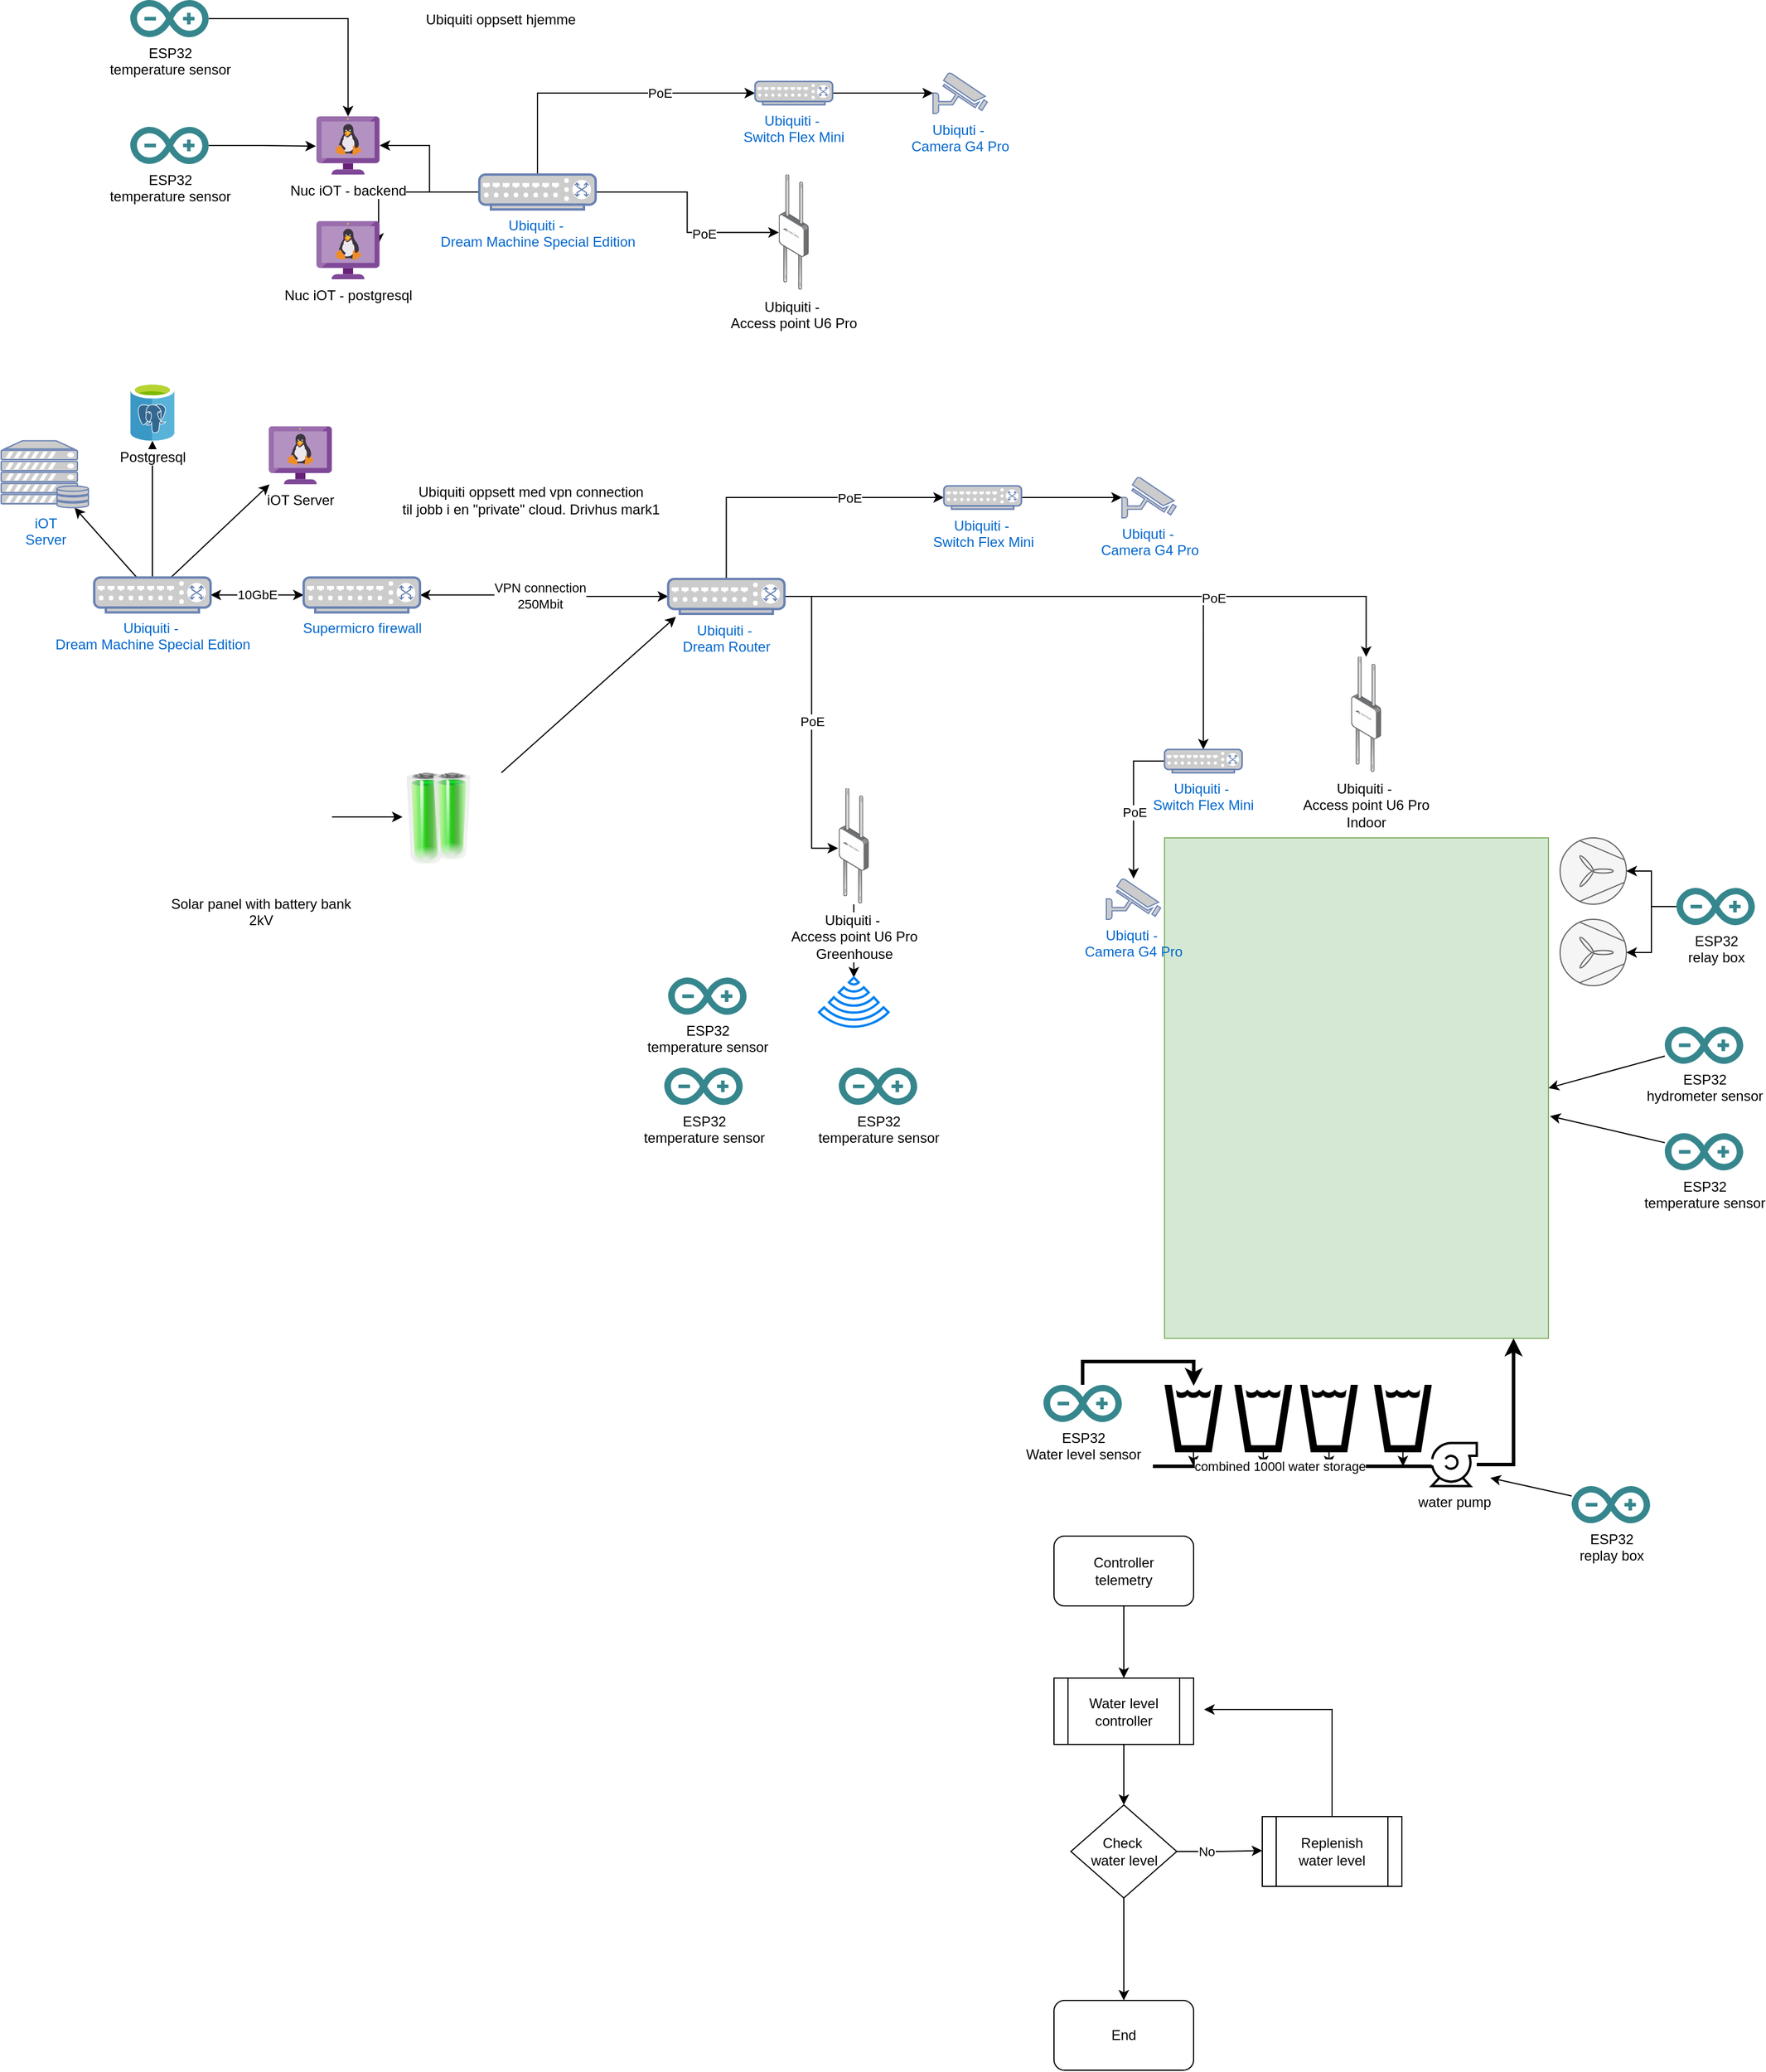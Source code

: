 <mxfile version="21.4.0" type="device">
  <diagram name="Page-1" id="hZcHKNcVIxLBWbeSLt7d">
    <mxGraphModel dx="2605" dy="1026" grid="1" gridSize="10" guides="1" tooltips="1" connect="1" arrows="1" fold="1" page="1" pageScale="1" pageWidth="827" pageHeight="1169" math="0" shadow="0">
      <root>
        <mxCell id="0" />
        <mxCell id="1" parent="0" />
        <mxCell id="SECbUfsUw7zMmMJkthY5-82" value="" style="rounded=0;whiteSpace=wrap;html=1;fillColor=#d5e8d4;strokeColor=#82b366;" vertex="1" parent="1">
          <mxGeometry x="440" y="730" width="330" height="430" as="geometry" />
        </mxCell>
        <mxCell id="SECbUfsUw7zMmMJkthY5-5" style="edgeStyle=orthogonalEdgeStyle;rounded=0;orthogonalLoop=1;jettySize=auto;html=1;" edge="1" parent="1" source="SECbUfsUw7zMmMJkthY5-1" target="SECbUfsUw7zMmMJkthY5-4">
          <mxGeometry relative="1" as="geometry">
            <Array as="points">
              <mxPoint x="-99" y="90" />
            </Array>
          </mxGeometry>
        </mxCell>
        <mxCell id="SECbUfsUw7zMmMJkthY5-6" value="PoE" style="edgeLabel;html=1;align=center;verticalAlign=middle;resizable=0;points=[];" vertex="1" connectable="0" parent="SECbUfsUw7zMmMJkthY5-5">
          <mxGeometry x="0.36" relative="1" as="geometry">
            <mxPoint as="offset" />
          </mxGeometry>
        </mxCell>
        <mxCell id="SECbUfsUw7zMmMJkthY5-10" style="edgeStyle=orthogonalEdgeStyle;rounded=0;orthogonalLoop=1;jettySize=auto;html=1;" edge="1" parent="1" source="SECbUfsUw7zMmMJkthY5-1" target="SECbUfsUw7zMmMJkthY5-9">
          <mxGeometry relative="1" as="geometry" />
        </mxCell>
        <mxCell id="SECbUfsUw7zMmMJkthY5-11" value="PoE" style="edgeLabel;html=1;align=center;verticalAlign=middle;resizable=0;points=[];" vertex="1" connectable="0" parent="SECbUfsUw7zMmMJkthY5-10">
          <mxGeometry x="0.334" y="-1" relative="1" as="geometry">
            <mxPoint as="offset" />
          </mxGeometry>
        </mxCell>
        <mxCell id="SECbUfsUw7zMmMJkthY5-15" style="edgeStyle=orthogonalEdgeStyle;rounded=0;orthogonalLoop=1;jettySize=auto;html=1;exitX=0;exitY=0.5;exitDx=0;exitDy=0;exitPerimeter=0;" edge="1" parent="1" source="SECbUfsUw7zMmMJkthY5-1" target="SECbUfsUw7zMmMJkthY5-13">
          <mxGeometry relative="1" as="geometry" />
        </mxCell>
        <mxCell id="SECbUfsUw7zMmMJkthY5-16" style="edgeStyle=orthogonalEdgeStyle;rounded=0;orthogonalLoop=1;jettySize=auto;html=1;entryX=0.983;entryY=0.388;entryDx=0;entryDy=0;entryPerimeter=0;" edge="1" parent="1" source="SECbUfsUw7zMmMJkthY5-1" target="SECbUfsUw7zMmMJkthY5-14">
          <mxGeometry relative="1" as="geometry" />
        </mxCell>
        <mxCell id="SECbUfsUw7zMmMJkthY5-1" value="Ubiquiti -&amp;nbsp;&lt;br&gt;Dream Machine Special Edition&lt;br&gt;" style="fontColor=#0066CC;verticalAlign=top;verticalLabelPosition=bottom;labelPosition=center;align=center;html=1;outlineConnect=0;fillColor=#CCCCCC;strokeColor=#6881B3;gradientColor=none;gradientDirection=north;strokeWidth=2;shape=mxgraph.networks.switch;" vertex="1" parent="1">
          <mxGeometry x="-149" y="160" width="100" height="30" as="geometry" />
        </mxCell>
        <mxCell id="SECbUfsUw7zMmMJkthY5-8" style="edgeStyle=orthogonalEdgeStyle;rounded=0;orthogonalLoop=1;jettySize=auto;html=1;" edge="1" parent="1" source="SECbUfsUw7zMmMJkthY5-4" target="SECbUfsUw7zMmMJkthY5-7">
          <mxGeometry relative="1" as="geometry" />
        </mxCell>
        <mxCell id="SECbUfsUw7zMmMJkthY5-4" value="Ubiquiti -&amp;nbsp;&lt;br&gt;Switch Flex Mini" style="fontColor=#0066CC;verticalAlign=top;verticalLabelPosition=bottom;labelPosition=center;align=center;html=1;outlineConnect=0;fillColor=#CCCCCC;strokeColor=#6881B3;gradientColor=none;gradientDirection=north;strokeWidth=2;shape=mxgraph.networks.switch;" vertex="1" parent="1">
          <mxGeometry x="88" y="80" width="66.67" height="20" as="geometry" />
        </mxCell>
        <mxCell id="SECbUfsUw7zMmMJkthY5-7" value="Ubiquti -&amp;nbsp;&lt;br&gt;Camera G4 Pro" style="fontColor=#0066CC;verticalAlign=top;verticalLabelPosition=bottom;labelPosition=center;align=center;html=1;outlineConnect=0;fillColor=#CCCCCC;strokeColor=#6881B3;gradientColor=none;gradientDirection=north;strokeWidth=2;shape=mxgraph.networks.security_camera;" vertex="1" parent="1">
          <mxGeometry x="241" y="72.5" width="46.67" height="35" as="geometry" />
        </mxCell>
        <mxCell id="SECbUfsUw7zMmMJkthY5-9" value="Ubiquiti -&amp;nbsp;&lt;br&gt;Access point U6 Pro" style="image;points=[];aspect=fixed;html=1;align=center;shadow=0;dashed=0;image=img/lib/allied_telesis/wireless/Access_Point_Outdoor.svg;" vertex="1" parent="1">
          <mxGeometry x="108.43" y="160" width="25.8" height="99.6" as="geometry" />
        </mxCell>
        <mxCell id="SECbUfsUw7zMmMJkthY5-13" value="Nuc iOT - backend" style="image;sketch=0;aspect=fixed;html=1;points=[];align=center;fontSize=12;image=img/lib/mscae/VM_Linux_Non_Azure.svg;" vertex="1" parent="1">
          <mxGeometry x="-289" y="110" width="54.35" height="50" as="geometry" />
        </mxCell>
        <mxCell id="SECbUfsUw7zMmMJkthY5-14" value="Nuc iOT - postgresql" style="image;sketch=0;aspect=fixed;html=1;points=[];align=center;fontSize=12;image=img/lib/mscae/VM_Linux_Non_Azure.svg;" vertex="1" parent="1">
          <mxGeometry x="-289" y="200.0" width="54.35" height="50" as="geometry" />
        </mxCell>
        <mxCell id="SECbUfsUw7zMmMJkthY5-25" style="edgeStyle=orthogonalEdgeStyle;rounded=0;orthogonalLoop=1;jettySize=auto;html=1;" edge="1" parent="1" source="SECbUfsUw7zMmMJkthY5-17" target="SECbUfsUw7zMmMJkthY5-13">
          <mxGeometry relative="1" as="geometry" />
        </mxCell>
        <mxCell id="SECbUfsUw7zMmMJkthY5-17" value="ESP32&lt;br&gt;temperature sensor&lt;br&gt;" style="dashed=0;outlineConnect=0;html=1;align=center;labelPosition=center;verticalLabelPosition=bottom;verticalAlign=top;shape=mxgraph.weblogos.arduino;fillColor=#36868D;strokeColor=none" vertex="1" parent="1">
          <mxGeometry x="-449" y="10" width="67.4" height="32" as="geometry" />
        </mxCell>
        <mxCell id="SECbUfsUw7zMmMJkthY5-26" style="edgeStyle=orthogonalEdgeStyle;rounded=0;orthogonalLoop=1;jettySize=auto;html=1;entryX=-0.007;entryY=0.512;entryDx=0;entryDy=0;entryPerimeter=0;" edge="1" parent="1" source="SECbUfsUw7zMmMJkthY5-19" target="SECbUfsUw7zMmMJkthY5-13">
          <mxGeometry relative="1" as="geometry" />
        </mxCell>
        <mxCell id="SECbUfsUw7zMmMJkthY5-19" value="ESP32&lt;br style=&quot;border-color: var(--border-color);&quot;&gt;temperature sensor" style="dashed=0;outlineConnect=0;html=1;align=center;labelPosition=center;verticalLabelPosition=bottom;verticalAlign=top;shape=mxgraph.weblogos.arduino;fillColor=#36868D;strokeColor=none" vertex="1" parent="1">
          <mxGeometry x="-449" y="119" width="67.4" height="32" as="geometry" />
        </mxCell>
        <mxCell id="SECbUfsUw7zMmMJkthY5-27" style="edgeStyle=orthogonalEdgeStyle;rounded=0;orthogonalLoop=1;jettySize=auto;html=1;" edge="1" parent="1" source="SECbUfsUw7zMmMJkthY5-33" target="SECbUfsUw7zMmMJkthY5-35">
          <mxGeometry relative="1" as="geometry">
            <Array as="points">
              <mxPoint x="63" y="437.5" />
            </Array>
          </mxGeometry>
        </mxCell>
        <mxCell id="SECbUfsUw7zMmMJkthY5-28" value="PoE" style="edgeLabel;html=1;align=center;verticalAlign=middle;resizable=0;points=[];" vertex="1" connectable="0" parent="SECbUfsUw7zMmMJkthY5-27">
          <mxGeometry x="0.36" relative="1" as="geometry">
            <mxPoint as="offset" />
          </mxGeometry>
        </mxCell>
        <mxCell id="SECbUfsUw7zMmMJkthY5-29" style="edgeStyle=orthogonalEdgeStyle;rounded=0;orthogonalLoop=1;jettySize=auto;html=1;" edge="1" parent="1" source="SECbUfsUw7zMmMJkthY5-33" target="SECbUfsUw7zMmMJkthY5-37">
          <mxGeometry relative="1" as="geometry" />
        </mxCell>
        <mxCell id="SECbUfsUw7zMmMJkthY5-30" value="PoE" style="edgeLabel;html=1;align=center;verticalAlign=middle;resizable=0;points=[];" vertex="1" connectable="0" parent="SECbUfsUw7zMmMJkthY5-29">
          <mxGeometry x="0.334" y="-1" relative="1" as="geometry">
            <mxPoint as="offset" />
          </mxGeometry>
        </mxCell>
        <mxCell id="SECbUfsUw7zMmMJkthY5-46" style="edgeStyle=orthogonalEdgeStyle;rounded=0;orthogonalLoop=1;jettySize=auto;html=1;startArrow=classic;startFill=1;" edge="1" parent="1" source="SECbUfsUw7zMmMJkthY5-33" target="SECbUfsUw7zMmMJkthY5-45">
          <mxGeometry relative="1" as="geometry" />
        </mxCell>
        <mxCell id="SECbUfsUw7zMmMJkthY5-51" value="&lt;br&gt;" style="edgeLabel;html=1;align=center;verticalAlign=middle;resizable=0;points=[];" vertex="1" connectable="0" parent="SECbUfsUw7zMmMJkthY5-46">
          <mxGeometry x="0.305" y="-1" relative="1" as="geometry">
            <mxPoint as="offset" />
          </mxGeometry>
        </mxCell>
        <mxCell id="SECbUfsUw7zMmMJkthY5-52" value="VPN connection&lt;br&gt;250Mbit" style="edgeLabel;html=1;align=center;verticalAlign=middle;resizable=0;points=[];" vertex="1" connectable="0" parent="SECbUfsUw7zMmMJkthY5-46">
          <mxGeometry x="0.039" relative="1" as="geometry">
            <mxPoint as="offset" />
          </mxGeometry>
        </mxCell>
        <mxCell id="SECbUfsUw7zMmMJkthY5-59" value="PoE" style="edgeStyle=orthogonalEdgeStyle;rounded=0;orthogonalLoop=1;jettySize=auto;html=1;exitX=1;exitY=0.5;exitDx=0;exitDy=0;exitPerimeter=0;entryX=-0.024;entryY=0.516;entryDx=0;entryDy=0;entryPerimeter=0;" edge="1" parent="1" source="SECbUfsUw7zMmMJkthY5-33" target="SECbUfsUw7zMmMJkthY5-60">
          <mxGeometry relative="1" as="geometry">
            <mxPoint x="140" y="737.5" as="targetPoint" />
          </mxGeometry>
        </mxCell>
        <mxCell id="SECbUfsUw7zMmMJkthY5-33" value="Ubiquiti -&amp;nbsp;&lt;br&gt;Dream Router" style="fontColor=#0066CC;verticalAlign=top;verticalLabelPosition=bottom;labelPosition=center;align=center;html=1;outlineConnect=0;fillColor=#CCCCCC;strokeColor=#6881B3;gradientColor=none;gradientDirection=north;strokeWidth=2;shape=mxgraph.networks.switch;" vertex="1" parent="1">
          <mxGeometry x="13.33" y="507.5" width="100" height="30" as="geometry" />
        </mxCell>
        <mxCell id="SECbUfsUw7zMmMJkthY5-34" style="edgeStyle=orthogonalEdgeStyle;rounded=0;orthogonalLoop=1;jettySize=auto;html=1;" edge="1" parent="1" source="SECbUfsUw7zMmMJkthY5-35" target="SECbUfsUw7zMmMJkthY5-36">
          <mxGeometry relative="1" as="geometry" />
        </mxCell>
        <mxCell id="SECbUfsUw7zMmMJkthY5-35" value="Ubiquiti -&amp;nbsp;&lt;br&gt;Switch Flex Mini" style="fontColor=#0066CC;verticalAlign=top;verticalLabelPosition=bottom;labelPosition=center;align=center;html=1;outlineConnect=0;fillColor=#CCCCCC;strokeColor=#6881B3;gradientColor=none;gradientDirection=north;strokeWidth=2;shape=mxgraph.networks.switch;" vertex="1" parent="1">
          <mxGeometry x="250.33" y="427.5" width="66.67" height="20" as="geometry" />
        </mxCell>
        <mxCell id="SECbUfsUw7zMmMJkthY5-36" value="Ubiquti -&amp;nbsp;&lt;br&gt;Camera G4 Pro" style="fontColor=#0066CC;verticalAlign=top;verticalLabelPosition=bottom;labelPosition=center;align=center;html=1;outlineConnect=0;fillColor=#CCCCCC;strokeColor=#6881B3;gradientColor=none;gradientDirection=north;strokeWidth=2;shape=mxgraph.networks.security_camera;" vertex="1" parent="1">
          <mxGeometry x="403.33" y="420" width="46.67" height="35" as="geometry" />
        </mxCell>
        <mxCell id="SECbUfsUw7zMmMJkthY5-37" value="Ubiquiti -&amp;nbsp;&lt;br&gt;Access point U6 Pro&lt;br&gt;Indoor" style="image;points=[];aspect=fixed;html=1;align=center;shadow=0;dashed=0;image=img/lib/allied_telesis/wireless/Access_Point_Outdoor.svg;" vertex="1" parent="1">
          <mxGeometry x="600.43" y="574.4" width="25.8" height="99.6" as="geometry" />
        </mxCell>
        <mxCell id="SECbUfsUw7zMmMJkthY5-48" value="10GbE" style="edgeStyle=orthogonalEdgeStyle;rounded=0;orthogonalLoop=1;jettySize=auto;html=1;entryX=1;entryY=0.5;entryDx=0;entryDy=0;entryPerimeter=0;startArrow=classic;startFill=1;" edge="1" parent="1" source="SECbUfsUw7zMmMJkthY5-45" target="SECbUfsUw7zMmMJkthY5-47">
          <mxGeometry relative="1" as="geometry" />
        </mxCell>
        <mxCell id="SECbUfsUw7zMmMJkthY5-45" value="Supermicro firewall" style="fontColor=#0066CC;verticalAlign=top;verticalLabelPosition=bottom;labelPosition=center;align=center;html=1;outlineConnect=0;fillColor=#CCCCCC;strokeColor=#6881B3;gradientColor=none;gradientDirection=north;strokeWidth=2;shape=mxgraph.networks.switch;" vertex="1" parent="1">
          <mxGeometry x="-300" y="506.25" width="100" height="30" as="geometry" />
        </mxCell>
        <mxCell id="SECbUfsUw7zMmMJkthY5-55" style="rounded=0;orthogonalLoop=1;jettySize=auto;html=1;" edge="1" parent="1" source="SECbUfsUw7zMmMJkthY5-47" target="SECbUfsUw7zMmMJkthY5-53">
          <mxGeometry relative="1" as="geometry" />
        </mxCell>
        <mxCell id="SECbUfsUw7zMmMJkthY5-57" style="rounded=0;orthogonalLoop=1;jettySize=auto;html=1;" edge="1" parent="1" source="SECbUfsUw7zMmMJkthY5-47" target="SECbUfsUw7zMmMJkthY5-49">
          <mxGeometry relative="1" as="geometry" />
        </mxCell>
        <mxCell id="SECbUfsUw7zMmMJkthY5-58" style="edgeStyle=orthogonalEdgeStyle;rounded=0;orthogonalLoop=1;jettySize=auto;html=1;" edge="1" parent="1" source="SECbUfsUw7zMmMJkthY5-47" target="SECbUfsUw7zMmMJkthY5-50">
          <mxGeometry relative="1" as="geometry" />
        </mxCell>
        <mxCell id="SECbUfsUw7zMmMJkthY5-47" value="Ubiquiti -&amp;nbsp;&lt;br&gt;Dream Machine Special Edition&lt;br&gt;" style="fontColor=#0066CC;verticalAlign=top;verticalLabelPosition=bottom;labelPosition=center;align=center;html=1;outlineConnect=0;fillColor=#CCCCCC;strokeColor=#6881B3;gradientColor=none;gradientDirection=north;strokeWidth=2;shape=mxgraph.networks.switch;" vertex="1" parent="1">
          <mxGeometry x="-480" y="506.25" width="100" height="30" as="geometry" />
        </mxCell>
        <mxCell id="SECbUfsUw7zMmMJkthY5-49" value="iOT Server" style="image;sketch=0;aspect=fixed;html=1;points=[];align=center;fontSize=12;image=img/lib/mscae/VM_Linux_Non_Azure.svg;" vertex="1" parent="1">
          <mxGeometry x="-330" y="376.25" width="54.35" height="50" as="geometry" />
        </mxCell>
        <mxCell id="SECbUfsUw7zMmMJkthY5-50" value="Postgresql" style="image;sketch=0;aspect=fixed;html=1;points=[];align=center;fontSize=12;image=img/lib/mscae/Azure_Database_for_PostgreSQL_servers.svg;" vertex="1" parent="1">
          <mxGeometry x="-449" y="338.75" width="38" height="50" as="geometry" />
        </mxCell>
        <mxCell id="SECbUfsUw7zMmMJkthY5-53" value="iOT &lt;br&gt;Server" style="fontColor=#0066CC;verticalAlign=top;verticalLabelPosition=bottom;labelPosition=center;align=center;html=1;outlineConnect=0;fillColor=#CCCCCC;strokeColor=#6881B3;gradientColor=none;gradientDirection=north;strokeWidth=2;shape=mxgraph.networks.server_storage;" vertex="1" parent="1">
          <mxGeometry x="-560" y="388.75" width="75" height="57.5" as="geometry" />
        </mxCell>
        <mxCell id="SECbUfsUw7zMmMJkthY5-70" value="" style="edgeStyle=orthogonalEdgeStyle;rounded=0;orthogonalLoop=1;jettySize=auto;html=1;" edge="1" parent="1" source="SECbUfsUw7zMmMJkthY5-60" target="SECbUfsUw7zMmMJkthY5-65">
          <mxGeometry relative="1" as="geometry" />
        </mxCell>
        <mxCell id="SECbUfsUw7zMmMJkthY5-60" value="Ubiquiti -&amp;nbsp;&lt;br&gt;Access point U6 Pro&lt;br&gt;Greenhouse" style="image;points=[];aspect=fixed;html=1;align=center;shadow=0;dashed=0;image=img/lib/allied_telesis/wireless/Access_Point_Outdoor.svg;" vertex="1" parent="1">
          <mxGeometry x="160" y="687.5" width="25.8" height="99.6" as="geometry" />
        </mxCell>
        <mxCell id="SECbUfsUw7zMmMJkthY5-62" value="ESP32&lt;br&gt;temperature sensor&lt;br&gt;" style="dashed=0;outlineConnect=0;html=1;align=center;labelPosition=center;verticalLabelPosition=bottom;verticalAlign=top;shape=mxgraph.weblogos.arduino;fillColor=#36868D;strokeColor=none" vertex="1" parent="1">
          <mxGeometry x="13.33" y="850" width="67.4" height="32" as="geometry" />
        </mxCell>
        <mxCell id="SECbUfsUw7zMmMJkthY5-63" value="ESP32&lt;br&gt;temperature sensor&lt;br&gt;" style="dashed=0;outlineConnect=0;html=1;align=center;labelPosition=center;verticalLabelPosition=bottom;verticalAlign=top;shape=mxgraph.weblogos.arduino;fillColor=#36868D;strokeColor=none" vertex="1" parent="1">
          <mxGeometry x="160" y="927.5" width="67.4" height="32" as="geometry" />
        </mxCell>
        <mxCell id="SECbUfsUw7zMmMJkthY5-64" value="ESP32&lt;br&gt;temperature sensor&lt;br&gt;" style="dashed=0;outlineConnect=0;html=1;align=center;labelPosition=center;verticalLabelPosition=bottom;verticalAlign=top;shape=mxgraph.weblogos.arduino;fillColor=#36868D;strokeColor=none" vertex="1" parent="1">
          <mxGeometry x="10.0" y="927.5" width="67.4" height="32" as="geometry" />
        </mxCell>
        <mxCell id="SECbUfsUw7zMmMJkthY5-65" value="" style="html=1;verticalLabelPosition=bottom;align=center;labelBackgroundColor=#ffffff;verticalAlign=top;strokeWidth=2;strokeColor=#0080F0;shadow=0;dashed=0;shape=mxgraph.ios7.icons.wifi;pointerEvents=1;rotation=-180;" vertex="1" parent="1">
          <mxGeometry x="143.05" y="850" width="59.7" height="42.21" as="geometry" />
        </mxCell>
        <mxCell id="SECbUfsUw7zMmMJkthY5-71" value="Ubiquiti oppsett hjemme" style="text;html=1;align=center;verticalAlign=middle;resizable=0;points=[];autosize=1;strokeColor=none;fillColor=none;" vertex="1" parent="1">
          <mxGeometry x="-206.25" y="12" width="150" height="30" as="geometry" />
        </mxCell>
        <mxCell id="SECbUfsUw7zMmMJkthY5-72" value="Ubiquiti oppsett med vpn connection&lt;br&gt;til jobb i en &quot;private&quot; cloud. Drivhus mark1" style="text;html=1;align=center;verticalAlign=middle;resizable=0;points=[];autosize=1;strokeColor=none;fillColor=none;" vertex="1" parent="1">
          <mxGeometry x="-225" y="420" width="240" height="40" as="geometry" />
        </mxCell>
        <mxCell id="SECbUfsUw7zMmMJkthY5-80" style="edgeStyle=orthogonalEdgeStyle;rounded=0;orthogonalLoop=1;jettySize=auto;html=1;" edge="1" parent="1" source="SECbUfsUw7zMmMJkthY5-73" target="SECbUfsUw7zMmMJkthY5-75">
          <mxGeometry relative="1" as="geometry" />
        </mxCell>
        <mxCell id="SECbUfsUw7zMmMJkthY5-73" value="Solar panel with battery bank&lt;br&gt;2kV" style="shape=image;html=1;verticalAlign=top;verticalLabelPosition=bottom;labelBackgroundColor=#ffffff;imageAspect=0;aspect=fixed;image=https://cdn2.iconfinder.com/data/icons/business-and-education-1/512/133_Solar_Panel_Energy_technology_smart_city_technology_smart-128.png" vertex="1" parent="1">
          <mxGeometry x="-397.65" y="651" width="122" height="122" as="geometry" />
        </mxCell>
        <mxCell id="SECbUfsUw7zMmMJkthY5-74" value="" style="image;html=1;image=img/lib/clip_art/general/Battery_100_128x128.png" vertex="1" parent="1">
          <mxGeometry x="-234.65" y="674" width="80" height="80" as="geometry" />
        </mxCell>
        <mxCell id="SECbUfsUw7zMmMJkthY5-77" style="rounded=0;orthogonalLoop=1;jettySize=auto;html=1;" edge="1" parent="1" source="SECbUfsUw7zMmMJkthY5-75">
          <mxGeometry relative="1" as="geometry">
            <mxPoint x="20" y="540" as="targetPoint" />
          </mxGeometry>
        </mxCell>
        <mxCell id="SECbUfsUw7zMmMJkthY5-75" value="" style="image;html=1;image=img/lib/clip_art/general/Battery_100_128x128.png" vertex="1" parent="1">
          <mxGeometry x="-215" y="674" width="85" height="76" as="geometry" />
        </mxCell>
        <mxCell id="SECbUfsUw7zMmMJkthY5-91" style="edgeStyle=orthogonalEdgeStyle;rounded=0;orthogonalLoop=1;jettySize=auto;html=1;exitX=0.5;exitY=1;exitDx=0;exitDy=0;exitPerimeter=0;" edge="1" parent="1" source="SECbUfsUw7zMmMJkthY5-83">
          <mxGeometry relative="1" as="geometry">
            <mxPoint x="465" y="1270" as="targetPoint" />
          </mxGeometry>
        </mxCell>
        <mxCell id="SECbUfsUw7zMmMJkthY5-83" value="" style="shape=mxgraph.signs.food.drinking_water_1;html=1;pointerEvents=1;fillColor=#000000;strokeColor=none;verticalLabelPosition=bottom;verticalAlign=top;align=center;" vertex="1" parent="1">
          <mxGeometry x="440" y="1200" width="49.71" height="58" as="geometry" />
        </mxCell>
        <mxCell id="SECbUfsUw7zMmMJkthY5-92" style="edgeStyle=orthogonalEdgeStyle;rounded=0;orthogonalLoop=1;jettySize=auto;html=1;exitX=0.5;exitY=1;exitDx=0;exitDy=0;exitPerimeter=0;" edge="1" parent="1" source="SECbUfsUw7zMmMJkthY5-85">
          <mxGeometry relative="1" as="geometry">
            <mxPoint x="525" y="1270" as="targetPoint" />
          </mxGeometry>
        </mxCell>
        <mxCell id="SECbUfsUw7zMmMJkthY5-85" value="" style="shape=mxgraph.signs.food.drinking_water_1;html=1;pointerEvents=1;fillColor=#000000;strokeColor=none;verticalLabelPosition=bottom;verticalAlign=top;align=center;" vertex="1" parent="1">
          <mxGeometry x="500" y="1200" width="49.71" height="58" as="geometry" />
        </mxCell>
        <mxCell id="SECbUfsUw7zMmMJkthY5-93" style="edgeStyle=orthogonalEdgeStyle;rounded=0;orthogonalLoop=1;jettySize=auto;html=1;exitX=0.5;exitY=1;exitDx=0;exitDy=0;exitPerimeter=0;" edge="1" parent="1" source="SECbUfsUw7zMmMJkthY5-87">
          <mxGeometry relative="1" as="geometry">
            <mxPoint x="581.5" y="1270" as="targetPoint" />
          </mxGeometry>
        </mxCell>
        <mxCell id="SECbUfsUw7zMmMJkthY5-87" value="" style="shape=mxgraph.signs.food.drinking_water_1;html=1;pointerEvents=1;fillColor=#000000;strokeColor=none;verticalLabelPosition=bottom;verticalAlign=top;align=center;" vertex="1" parent="1">
          <mxGeometry x="556.52" y="1200" width="49.71" height="58" as="geometry" />
        </mxCell>
        <mxCell id="SECbUfsUw7zMmMJkthY5-94" style="edgeStyle=orthogonalEdgeStyle;rounded=0;orthogonalLoop=1;jettySize=auto;html=1;exitX=0.5;exitY=1;exitDx=0;exitDy=0;exitPerimeter=0;" edge="1" parent="1" source="SECbUfsUw7zMmMJkthY5-88">
          <mxGeometry relative="1" as="geometry">
            <mxPoint x="645" y="1270" as="targetPoint" />
          </mxGeometry>
        </mxCell>
        <mxCell id="SECbUfsUw7zMmMJkthY5-88" value="" style="shape=mxgraph.signs.food.drinking_water_1;html=1;pointerEvents=1;fillColor=#000000;strokeColor=none;verticalLabelPosition=bottom;verticalAlign=top;align=center;" vertex="1" parent="1">
          <mxGeometry x="620" y="1200" width="49.71" height="58" as="geometry" />
        </mxCell>
        <mxCell id="SECbUfsUw7zMmMJkthY5-89" value="" style="endArrow=none;html=1;rounded=0;strokeWidth=3;" edge="1" parent="1">
          <mxGeometry width="50" height="50" relative="1" as="geometry">
            <mxPoint x="430" y="1270" as="sourcePoint" />
            <mxPoint x="669.71" y="1270" as="targetPoint" />
          </mxGeometry>
        </mxCell>
        <mxCell id="SECbUfsUw7zMmMJkthY5-135" value="combined 1000l water storage" style="edgeLabel;html=1;align=center;verticalAlign=middle;resizable=0;points=[];" vertex="1" connectable="0" parent="SECbUfsUw7zMmMJkthY5-89">
          <mxGeometry x="-0.096" relative="1" as="geometry">
            <mxPoint as="offset" />
          </mxGeometry>
        </mxCell>
        <mxCell id="SECbUfsUw7zMmMJkthY5-97" style="edgeStyle=orthogonalEdgeStyle;rounded=0;orthogonalLoop=1;jettySize=auto;html=1;strokeWidth=3;" edge="1" parent="1" source="SECbUfsUw7zMmMJkthY5-95" target="SECbUfsUw7zMmMJkthY5-82">
          <mxGeometry relative="1" as="geometry">
            <mxPoint x="740" y="1170" as="targetPoint" />
            <Array as="points">
              <mxPoint x="740" y="1269" />
            </Array>
          </mxGeometry>
        </mxCell>
        <mxCell id="SECbUfsUw7zMmMJkthY5-95" value="water pump" style="shape=mxgraph.pid.pumps.centrifugal_pump_1;html=1;pointerEvents=1;align=center;verticalLabelPosition=bottom;verticalAlign=top;dashed=0;strokeWidth=2;" vertex="1" parent="1">
          <mxGeometry x="669.71" y="1250" width="38.66" height="37" as="geometry" />
        </mxCell>
        <mxCell id="SECbUfsUw7zMmMJkthY5-98" value="" style="shape=image;html=1;verticalAlign=top;verticalLabelPosition=bottom;labelBackgroundColor=#ffffff;imageAspect=0;aspect=fixed;image=https://cdn0.iconfinder.com/data/icons/construction-2-21/512/construction-industry-building-41-128.png" vertex="1" parent="1">
          <mxGeometry x="605" y="1002" width="158" height="158" as="geometry" />
        </mxCell>
        <mxCell id="SECbUfsUw7zMmMJkthY5-99" value="" style="shape=image;html=1;verticalAlign=top;verticalLabelPosition=bottom;labelBackgroundColor=#ffffff;imageAspect=0;aspect=fixed;image=https://cdn1.iconfinder.com/data/icons/icons-for-a-site-1/64/advantage_eco_friendly-128.png" vertex="1" parent="1">
          <mxGeometry x="460" y="1076.25" width="69" height="69" as="geometry" />
        </mxCell>
        <mxCell id="SECbUfsUw7zMmMJkthY5-100" value="" style="shape=image;html=1;verticalAlign=top;verticalLabelPosition=bottom;labelBackgroundColor=#ffffff;imageAspect=0;aspect=fixed;image=https://cdn1.iconfinder.com/data/icons/icons-for-a-site-1/64/advantage_eco_friendly-128.png" vertex="1" parent="1">
          <mxGeometry x="460" y="994.75" width="69" height="69" as="geometry" />
        </mxCell>
        <mxCell id="SECbUfsUw7zMmMJkthY5-101" value="" style="shape=image;html=1;verticalAlign=top;verticalLabelPosition=bottom;labelBackgroundColor=#ffffff;imageAspect=0;aspect=fixed;image=https://cdn1.iconfinder.com/data/icons/icons-for-a-site-1/64/advantage_eco_friendly-128.png" vertex="1" parent="1">
          <mxGeometry x="460" y="914.75" width="69" height="69" as="geometry" />
        </mxCell>
        <mxCell id="SECbUfsUw7zMmMJkthY5-102" value="" style="shape=image;html=1;verticalAlign=top;verticalLabelPosition=bottom;labelBackgroundColor=#ffffff;imageAspect=0;aspect=fixed;image=https://cdn1.iconfinder.com/data/icons/icons-for-a-site-1/64/advantage_eco_friendly-128.png" vertex="1" parent="1">
          <mxGeometry x="460" y="827.75" width="69" height="69" as="geometry" />
        </mxCell>
        <mxCell id="SECbUfsUw7zMmMJkthY5-103" value="" style="shape=image;html=1;verticalAlign=top;verticalLabelPosition=bottom;labelBackgroundColor=#ffffff;imageAspect=0;aspect=fixed;image=https://cdn1.iconfinder.com/data/icons/icons-for-a-site-1/64/advantage_eco_friendly-128.png" vertex="1" parent="1">
          <mxGeometry x="460" y="744.75" width="69" height="69" as="geometry" />
        </mxCell>
        <mxCell id="SECbUfsUw7zMmMJkthY5-104" value="" style="shape=image;html=1;verticalAlign=top;verticalLabelPosition=bottom;labelBackgroundColor=#ffffff;imageAspect=0;aspect=fixed;image=https://cdn1.iconfinder.com/data/icons/icons-for-a-site-1/64/advantage_eco_friendly-128.png" vertex="1" parent="1">
          <mxGeometry x="531.43" y="1074.75" width="69" height="69" as="geometry" />
        </mxCell>
        <mxCell id="SECbUfsUw7zMmMJkthY5-105" value="" style="shape=image;html=1;verticalAlign=top;verticalLabelPosition=bottom;labelBackgroundColor=#ffffff;imageAspect=0;aspect=fixed;image=https://cdn1.iconfinder.com/data/icons/icons-for-a-site-1/64/advantage_eco_friendly-128.png" vertex="1" parent="1">
          <mxGeometry x="531.43" y="993.25" width="69" height="69" as="geometry" />
        </mxCell>
        <mxCell id="SECbUfsUw7zMmMJkthY5-106" value="" style="shape=image;html=1;verticalAlign=top;verticalLabelPosition=bottom;labelBackgroundColor=#ffffff;imageAspect=0;aspect=fixed;image=https://cdn1.iconfinder.com/data/icons/icons-for-a-site-1/64/advantage_eco_friendly-128.png" vertex="1" parent="1">
          <mxGeometry x="531.43" y="913.25" width="69" height="69" as="geometry" />
        </mxCell>
        <mxCell id="SECbUfsUw7zMmMJkthY5-107" value="" style="shape=image;html=1;verticalAlign=top;verticalLabelPosition=bottom;labelBackgroundColor=#ffffff;imageAspect=0;aspect=fixed;image=https://cdn1.iconfinder.com/data/icons/icons-for-a-site-1/64/advantage_eco_friendly-128.png" vertex="1" parent="1">
          <mxGeometry x="531.43" y="826.25" width="69" height="69" as="geometry" />
        </mxCell>
        <mxCell id="SECbUfsUw7zMmMJkthY5-108" value="" style="shape=image;html=1;verticalAlign=top;verticalLabelPosition=bottom;labelBackgroundColor=#ffffff;imageAspect=0;aspect=fixed;image=https://cdn1.iconfinder.com/data/icons/icons-for-a-site-1/64/advantage_eco_friendly-128.png" vertex="1" parent="1">
          <mxGeometry x="531.43" y="743.25" width="69" height="69" as="geometry" />
        </mxCell>
        <mxCell id="SECbUfsUw7zMmMJkthY5-109" value="" style="shape=image;html=1;verticalAlign=top;verticalLabelPosition=bottom;labelBackgroundColor=#ffffff;imageAspect=0;aspect=fixed;image=https://cdn1.iconfinder.com/data/icons/icons-for-a-site-1/64/advantage_eco_friendly-128.png" vertex="1" parent="1">
          <mxGeometry x="606.23" y="912.75" width="69" height="69" as="geometry" />
        </mxCell>
        <mxCell id="SECbUfsUw7zMmMJkthY5-110" value="" style="shape=image;html=1;verticalAlign=top;verticalLabelPosition=bottom;labelBackgroundColor=#ffffff;imageAspect=0;aspect=fixed;image=https://cdn1.iconfinder.com/data/icons/icons-for-a-site-1/64/advantage_eco_friendly-128.png" vertex="1" parent="1">
          <mxGeometry x="606.23" y="825.75" width="69" height="69" as="geometry" />
        </mxCell>
        <mxCell id="SECbUfsUw7zMmMJkthY5-111" value="" style="shape=image;html=1;verticalAlign=top;verticalLabelPosition=bottom;labelBackgroundColor=#ffffff;imageAspect=0;aspect=fixed;image=https://cdn1.iconfinder.com/data/icons/icons-for-a-site-1/64/advantage_eco_friendly-128.png" vertex="1" parent="1">
          <mxGeometry x="606.23" y="742.75" width="69" height="69" as="geometry" />
        </mxCell>
        <mxCell id="SECbUfsUw7zMmMJkthY5-112" value="" style="shape=image;html=1;verticalAlign=top;verticalLabelPosition=bottom;labelBackgroundColor=#ffffff;imageAspect=0;aspect=fixed;image=https://cdn1.iconfinder.com/data/icons/icons-for-a-site-1/64/advantage_eco_friendly-128.png" vertex="1" parent="1">
          <mxGeometry x="675.23" y="912.75" width="69" height="69" as="geometry" />
        </mxCell>
        <mxCell id="SECbUfsUw7zMmMJkthY5-113" value="" style="shape=image;html=1;verticalAlign=top;verticalLabelPosition=bottom;labelBackgroundColor=#ffffff;imageAspect=0;aspect=fixed;image=https://cdn1.iconfinder.com/data/icons/icons-for-a-site-1/64/advantage_eco_friendly-128.png" vertex="1" parent="1">
          <mxGeometry x="675.23" y="825.75" width="69" height="69" as="geometry" />
        </mxCell>
        <mxCell id="SECbUfsUw7zMmMJkthY5-114" value="" style="shape=image;html=1;verticalAlign=top;verticalLabelPosition=bottom;labelBackgroundColor=#ffffff;imageAspect=0;aspect=fixed;image=https://cdn1.iconfinder.com/data/icons/icons-for-a-site-1/64/advantage_eco_friendly-128.png" vertex="1" parent="1">
          <mxGeometry x="675.23" y="742.75" width="69" height="69" as="geometry" />
        </mxCell>
        <mxCell id="SECbUfsUw7zMmMJkthY5-117" style="edgeStyle=orthogonalEdgeStyle;rounded=0;orthogonalLoop=1;jettySize=auto;html=1;entryX=0.504;entryY=0.016;entryDx=0;entryDy=0;entryPerimeter=0;strokeWidth=3;" edge="1" parent="1" source="SECbUfsUw7zMmMJkthY5-115" target="SECbUfsUw7zMmMJkthY5-83">
          <mxGeometry relative="1" as="geometry">
            <Array as="points">
              <mxPoint x="370" y="1180" />
              <mxPoint x="465" y="1180" />
            </Array>
          </mxGeometry>
        </mxCell>
        <mxCell id="SECbUfsUw7zMmMJkthY5-115" value="ESP32&lt;br&gt;Water level sensor" style="dashed=0;outlineConnect=0;html=1;align=center;labelPosition=center;verticalLabelPosition=bottom;verticalAlign=top;shape=mxgraph.weblogos.arduino;fillColor=#36868D;strokeColor=none" vertex="1" parent="1">
          <mxGeometry x="335.93" y="1200" width="67.4" height="32" as="geometry" />
        </mxCell>
        <mxCell id="SECbUfsUw7zMmMJkthY5-126" style="rounded=0;orthogonalLoop=1;jettySize=auto;html=1;entryX=1.004;entryY=0.556;entryDx=0;entryDy=0;entryPerimeter=0;" edge="1" parent="1" source="SECbUfsUw7zMmMJkthY5-119" target="SECbUfsUw7zMmMJkthY5-82">
          <mxGeometry relative="1" as="geometry" />
        </mxCell>
        <mxCell id="SECbUfsUw7zMmMJkthY5-119" value="ESP32&lt;br&gt;temperature sensor&lt;br&gt;" style="dashed=0;outlineConnect=0;html=1;align=center;labelPosition=center;verticalLabelPosition=bottom;verticalAlign=top;shape=mxgraph.weblogos.arduino;fillColor=#36868D;strokeColor=none" vertex="1" parent="1">
          <mxGeometry x="870" y="983.75" width="67.4" height="32" as="geometry" />
        </mxCell>
        <mxCell id="SECbUfsUw7zMmMJkthY5-122" style="rounded=0;orthogonalLoop=1;jettySize=auto;html=1;entryX=1;entryY=0.5;entryDx=0;entryDy=0;" edge="1" parent="1" source="SECbUfsUw7zMmMJkthY5-120" target="SECbUfsUw7zMmMJkthY5-82">
          <mxGeometry relative="1" as="geometry" />
        </mxCell>
        <mxCell id="SECbUfsUw7zMmMJkthY5-120" value="ESP32&lt;br&gt;hydrometer sensor" style="dashed=0;outlineConnect=0;html=1;align=center;labelPosition=center;verticalLabelPosition=bottom;verticalAlign=top;shape=mxgraph.weblogos.arduino;fillColor=#36868D;strokeColor=none" vertex="1" parent="1">
          <mxGeometry x="870" y="892.21" width="67.4" height="32" as="geometry" />
        </mxCell>
        <mxCell id="SECbUfsUw7zMmMJkthY5-127" value="" style="verticalLabelPosition=bottom;outlineConnect=0;align=center;dashed=0;html=1;verticalAlign=top;shape=mxgraph.pid.misc.fan;fillColor=#f5f5f5;fontColor=#333333;strokeColor=#666666;" vertex="1" parent="1">
          <mxGeometry x="780" y="730" width="57" height="57" as="geometry" />
        </mxCell>
        <mxCell id="SECbUfsUw7zMmMJkthY5-129" value="" style="verticalLabelPosition=bottom;outlineConnect=0;align=center;dashed=0;html=1;verticalAlign=top;shape=mxgraph.pid.misc.fan;fillColor=#f5f5f5;fontColor=#333333;strokeColor=#666666;" vertex="1" parent="1">
          <mxGeometry x="780" y="800" width="57" height="57" as="geometry" />
        </mxCell>
        <mxCell id="SECbUfsUw7zMmMJkthY5-131" style="edgeStyle=orthogonalEdgeStyle;rounded=0;orthogonalLoop=1;jettySize=auto;html=1;" edge="1" parent="1" source="SECbUfsUw7zMmMJkthY5-130" target="SECbUfsUw7zMmMJkthY5-127">
          <mxGeometry relative="1" as="geometry" />
        </mxCell>
        <mxCell id="SECbUfsUw7zMmMJkthY5-132" style="edgeStyle=orthogonalEdgeStyle;rounded=0;orthogonalLoop=1;jettySize=auto;html=1;" edge="1" parent="1" source="SECbUfsUw7zMmMJkthY5-130" target="SECbUfsUw7zMmMJkthY5-129">
          <mxGeometry relative="1" as="geometry" />
        </mxCell>
        <mxCell id="SECbUfsUw7zMmMJkthY5-130" value="ESP32&lt;br&gt;relay box" style="dashed=0;outlineConnect=0;html=1;align=center;labelPosition=center;verticalLabelPosition=bottom;verticalAlign=top;shape=mxgraph.weblogos.arduino;fillColor=#36868D;strokeColor=none" vertex="1" parent="1">
          <mxGeometry x="880" y="773" width="67.4" height="32" as="geometry" />
        </mxCell>
        <mxCell id="SECbUfsUw7zMmMJkthY5-134" style="rounded=0;orthogonalLoop=1;jettySize=auto;html=1;" edge="1" parent="1" source="SECbUfsUw7zMmMJkthY5-133">
          <mxGeometry relative="1" as="geometry">
            <mxPoint x="720" y="1280" as="targetPoint" />
          </mxGeometry>
        </mxCell>
        <mxCell id="SECbUfsUw7zMmMJkthY5-133" value="ESP32&lt;br&gt;replay box" style="dashed=0;outlineConnect=0;html=1;align=center;labelPosition=center;verticalLabelPosition=bottom;verticalAlign=top;shape=mxgraph.weblogos.arduino;fillColor=#36868D;strokeColor=none" vertex="1" parent="1">
          <mxGeometry x="790" y="1287" width="67.4" height="32" as="geometry" />
        </mxCell>
        <mxCell id="SECbUfsUw7zMmMJkthY5-138" style="edgeStyle=orthogonalEdgeStyle;rounded=0;orthogonalLoop=1;jettySize=auto;html=1;startArrow=classic;startFill=1;endArrow=none;endFill=0;" edge="1" parent="1" source="SECbUfsUw7zMmMJkthY5-136">
          <mxGeometry relative="1" as="geometry">
            <mxPoint x="473.335" y="530" as="targetPoint" />
          </mxGeometry>
        </mxCell>
        <mxCell id="SECbUfsUw7zMmMJkthY5-142" style="edgeStyle=orthogonalEdgeStyle;rounded=0;orthogonalLoop=1;jettySize=auto;html=1;" edge="1" parent="1" source="SECbUfsUw7zMmMJkthY5-136" target="SECbUfsUw7zMmMJkthY5-141">
          <mxGeometry relative="1" as="geometry" />
        </mxCell>
        <mxCell id="SECbUfsUw7zMmMJkthY5-143" value="PoE" style="edgeLabel;html=1;align=center;verticalAlign=middle;resizable=0;points=[];" vertex="1" connectable="0" parent="SECbUfsUw7zMmMJkthY5-142">
          <mxGeometry x="0.093" relative="1" as="geometry">
            <mxPoint as="offset" />
          </mxGeometry>
        </mxCell>
        <mxCell id="SECbUfsUw7zMmMJkthY5-136" value="Ubiquiti -&amp;nbsp;&lt;br&gt;Switch Flex Mini" style="fontColor=#0066CC;verticalAlign=top;verticalLabelPosition=bottom;labelPosition=center;align=center;html=1;outlineConnect=0;fillColor=#CCCCCC;strokeColor=#6881B3;gradientColor=none;gradientDirection=north;strokeWidth=2;shape=mxgraph.networks.switch;" vertex="1" parent="1">
          <mxGeometry x="440" y="654" width="66.67" height="20" as="geometry" />
        </mxCell>
        <mxCell id="SECbUfsUw7zMmMJkthY5-141" value="Ubiquti -&amp;nbsp;&lt;br&gt;Camera G4 Pro" style="fontColor=#0066CC;verticalAlign=top;verticalLabelPosition=bottom;labelPosition=center;align=center;html=1;outlineConnect=0;fillColor=#CCCCCC;strokeColor=#6881B3;gradientColor=none;gradientDirection=north;strokeWidth=2;shape=mxgraph.networks.security_camera;" vertex="1" parent="1">
          <mxGeometry x="390" y="765" width="46.67" height="35" as="geometry" />
        </mxCell>
        <mxCell id="SECbUfsUw7zMmMJkthY5-147" style="edgeStyle=orthogonalEdgeStyle;rounded=0;orthogonalLoop=1;jettySize=auto;html=1;entryX=0.5;entryY=0;entryDx=0;entryDy=0;" edge="1" parent="1" source="SECbUfsUw7zMmMJkthY5-144" target="SECbUfsUw7zMmMJkthY5-148">
          <mxGeometry relative="1" as="geometry">
            <mxPoint x="405" y="1579" as="targetPoint" />
          </mxGeometry>
        </mxCell>
        <mxCell id="SECbUfsUw7zMmMJkthY5-144" value="Water level&lt;br&gt;controller" style="shape=process;whiteSpace=wrap;html=1;backgroundOutline=1;" vertex="1" parent="1">
          <mxGeometry x="345" y="1452" width="120" height="57" as="geometry" />
        </mxCell>
        <mxCell id="SECbUfsUw7zMmMJkthY5-146" style="edgeStyle=orthogonalEdgeStyle;rounded=0;orthogonalLoop=1;jettySize=auto;html=1;entryX=0.5;entryY=0;entryDx=0;entryDy=0;" edge="1" parent="1" source="SECbUfsUw7zMmMJkthY5-145" target="SECbUfsUw7zMmMJkthY5-144">
          <mxGeometry relative="1" as="geometry" />
        </mxCell>
        <mxCell id="SECbUfsUw7zMmMJkthY5-145" value="Controller &lt;br&gt;telemetry" style="rounded=1;whiteSpace=wrap;html=1;" vertex="1" parent="1">
          <mxGeometry x="345" y="1330" width="120" height="60" as="geometry" />
        </mxCell>
        <mxCell id="SECbUfsUw7zMmMJkthY5-155" style="edgeStyle=orthogonalEdgeStyle;rounded=0;orthogonalLoop=1;jettySize=auto;html=1;" edge="1" parent="1" source="SECbUfsUw7zMmMJkthY5-148" target="SECbUfsUw7zMmMJkthY5-156">
          <mxGeometry relative="1" as="geometry">
            <mxPoint x="405" y="1759" as="targetPoint" />
          </mxGeometry>
        </mxCell>
        <mxCell id="SECbUfsUw7zMmMJkthY5-157" style="edgeStyle=orthogonalEdgeStyle;rounded=0;orthogonalLoop=1;jettySize=auto;html=1;entryX=0;entryY=0.5;entryDx=0;entryDy=0;" edge="1" parent="1" source="SECbUfsUw7zMmMJkthY5-148">
          <mxGeometry relative="1" as="geometry">
            <mxPoint x="524" y="1600.25" as="targetPoint" />
          </mxGeometry>
        </mxCell>
        <mxCell id="SECbUfsUw7zMmMJkthY5-158" value="No" style="edgeLabel;html=1;align=center;verticalAlign=middle;resizable=0;points=[];" vertex="1" connectable="0" parent="SECbUfsUw7zMmMJkthY5-157">
          <mxGeometry x="-0.313" relative="1" as="geometry">
            <mxPoint as="offset" />
          </mxGeometry>
        </mxCell>
        <mxCell id="SECbUfsUw7zMmMJkthY5-148" value="Check&amp;nbsp;&lt;br&gt;water level" style="rhombus;whiteSpace=wrap;html=1;" vertex="1" parent="1">
          <mxGeometry x="359.5" y="1561" width="91" height="80" as="geometry" />
        </mxCell>
        <mxCell id="SECbUfsUw7zMmMJkthY5-153" style="edgeStyle=elbowEdgeStyle;rounded=0;orthogonalLoop=1;jettySize=auto;html=1;elbow=vertical;" edge="1" parent="1">
          <mxGeometry relative="1" as="geometry">
            <mxPoint x="474" y="1479" as="targetPoint" />
            <mxPoint x="584" y="1579" as="sourcePoint" />
            <Array as="points">
              <mxPoint x="584" y="1479" />
              <mxPoint x="574" y="1499" />
            </Array>
          </mxGeometry>
        </mxCell>
        <mxCell id="SECbUfsUw7zMmMJkthY5-156" value="End" style="rounded=1;whiteSpace=wrap;html=1;" vertex="1" parent="1">
          <mxGeometry x="345" y="1729" width="120" height="60" as="geometry" />
        </mxCell>
        <mxCell id="SECbUfsUw7zMmMJkthY5-160" value="Replenish&lt;br&gt;water level" style="shape=process;whiteSpace=wrap;html=1;backgroundOutline=1;" vertex="1" parent="1">
          <mxGeometry x="524" y="1571" width="120" height="60" as="geometry" />
        </mxCell>
      </root>
    </mxGraphModel>
  </diagram>
</mxfile>
